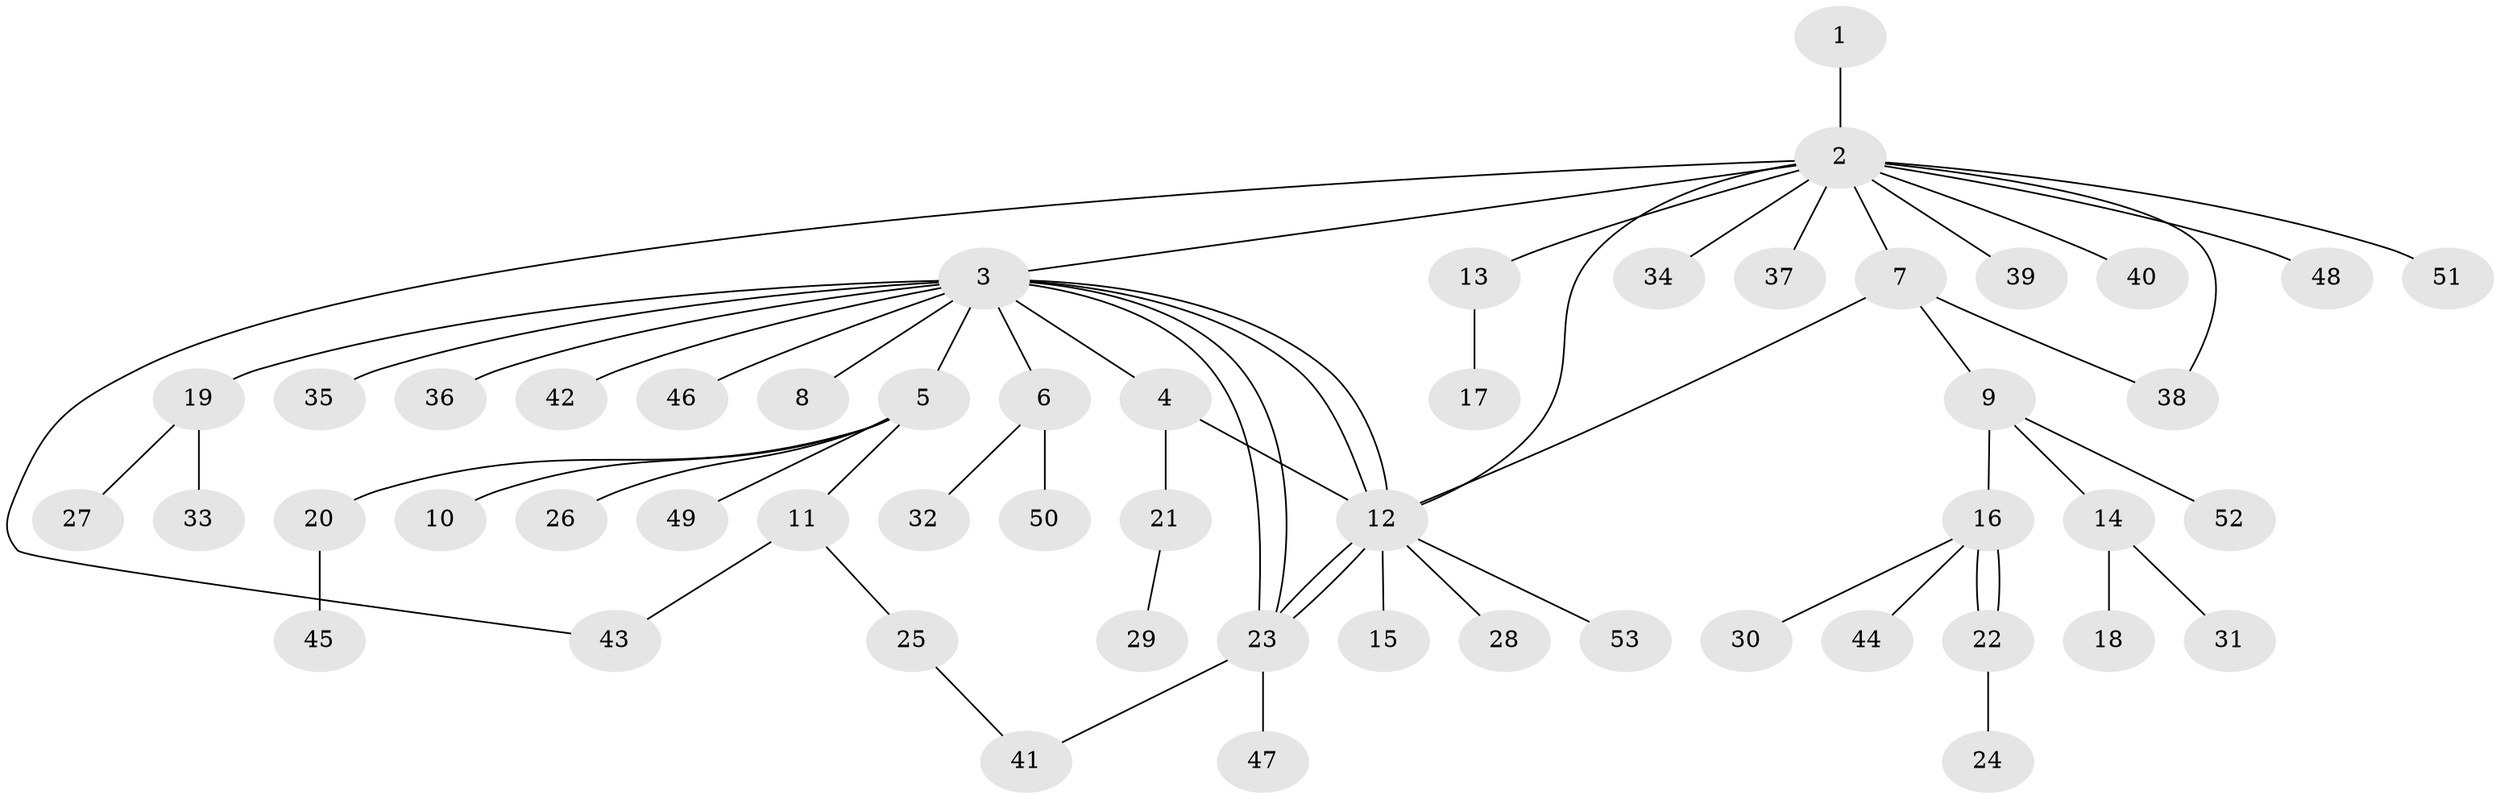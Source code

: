 // coarse degree distribution, {2: 0.16666666666666666, 5: 0.08333333333333333, 8: 0.041666666666666664, 3: 0.25, 4: 0.041666666666666664, 1: 0.4166666666666667}
// Generated by graph-tools (version 1.1) at 2025/50/03/04/25 22:50:24]
// undirected, 53 vertices, 63 edges
graph export_dot {
  node [color=gray90,style=filled];
  1;
  2;
  3;
  4;
  5;
  6;
  7;
  8;
  9;
  10;
  11;
  12;
  13;
  14;
  15;
  16;
  17;
  18;
  19;
  20;
  21;
  22;
  23;
  24;
  25;
  26;
  27;
  28;
  29;
  30;
  31;
  32;
  33;
  34;
  35;
  36;
  37;
  38;
  39;
  40;
  41;
  42;
  43;
  44;
  45;
  46;
  47;
  48;
  49;
  50;
  51;
  52;
  53;
  1 -- 2;
  2 -- 3;
  2 -- 7;
  2 -- 12;
  2 -- 13;
  2 -- 34;
  2 -- 37;
  2 -- 38;
  2 -- 39;
  2 -- 40;
  2 -- 43;
  2 -- 48;
  2 -- 51;
  3 -- 4;
  3 -- 5;
  3 -- 6;
  3 -- 8;
  3 -- 12;
  3 -- 12;
  3 -- 19;
  3 -- 23;
  3 -- 23;
  3 -- 35;
  3 -- 36;
  3 -- 42;
  3 -- 46;
  4 -- 12;
  4 -- 21;
  5 -- 10;
  5 -- 11;
  5 -- 20;
  5 -- 26;
  5 -- 49;
  6 -- 32;
  6 -- 50;
  7 -- 9;
  7 -- 12;
  7 -- 38;
  9 -- 14;
  9 -- 16;
  9 -- 52;
  11 -- 25;
  11 -- 43;
  12 -- 15;
  12 -- 23;
  12 -- 23;
  12 -- 28;
  12 -- 53;
  13 -- 17;
  14 -- 18;
  14 -- 31;
  16 -- 22;
  16 -- 22;
  16 -- 30;
  16 -- 44;
  19 -- 27;
  19 -- 33;
  20 -- 45;
  21 -- 29;
  22 -- 24;
  23 -- 41;
  23 -- 47;
  25 -- 41;
}

